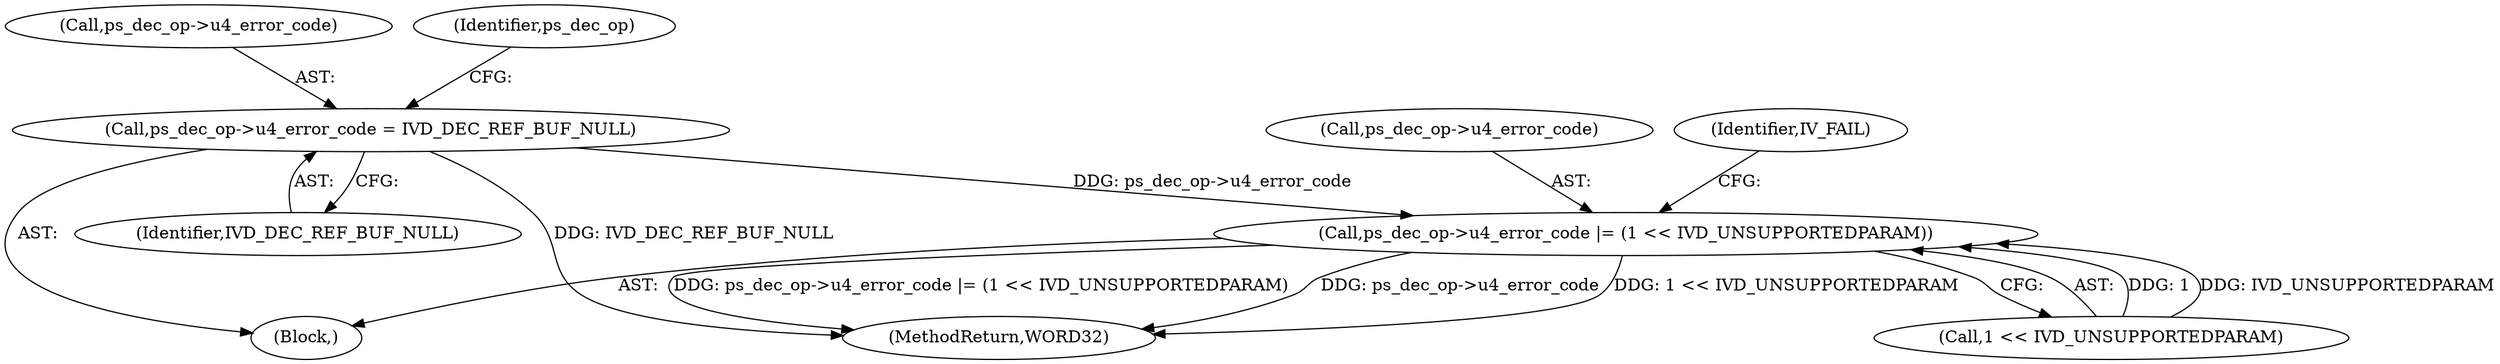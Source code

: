 digraph "0_Android_e86d3cfd2bc28dac421092106751e5638d54a848@pointer" {
"1000591" [label="(Call,ps_dec_op->u4_error_code = IVD_DEC_REF_BUF_NULL)"];
"1000596" [label="(Call,ps_dec_op->u4_error_code |= (1 << IVD_UNSUPPORTEDPARAM))"];
"1000596" [label="(Call,ps_dec_op->u4_error_code |= (1 << IVD_UNSUPPORTEDPARAM))"];
"1000590" [label="(Block,)"];
"1000592" [label="(Call,ps_dec_op->u4_error_code)"];
"1000600" [label="(Call,1 << IVD_UNSUPPORTEDPARAM)"];
"1000597" [label="(Call,ps_dec_op->u4_error_code)"];
"1000591" [label="(Call,ps_dec_op->u4_error_code = IVD_DEC_REF_BUF_NULL)"];
"1000598" [label="(Identifier,ps_dec_op)"];
"1000604" [label="(Identifier,IV_FAIL)"];
"1002272" [label="(MethodReturn,WORD32)"];
"1000595" [label="(Identifier,IVD_DEC_REF_BUF_NULL)"];
"1000591" -> "1000590"  [label="AST: "];
"1000591" -> "1000595"  [label="CFG: "];
"1000592" -> "1000591"  [label="AST: "];
"1000595" -> "1000591"  [label="AST: "];
"1000598" -> "1000591"  [label="CFG: "];
"1000591" -> "1002272"  [label="DDG: IVD_DEC_REF_BUF_NULL"];
"1000591" -> "1000596"  [label="DDG: ps_dec_op->u4_error_code"];
"1000596" -> "1000590"  [label="AST: "];
"1000596" -> "1000600"  [label="CFG: "];
"1000597" -> "1000596"  [label="AST: "];
"1000600" -> "1000596"  [label="AST: "];
"1000604" -> "1000596"  [label="CFG: "];
"1000596" -> "1002272"  [label="DDG: ps_dec_op->u4_error_code"];
"1000596" -> "1002272"  [label="DDG: 1 << IVD_UNSUPPORTEDPARAM"];
"1000596" -> "1002272"  [label="DDG: ps_dec_op->u4_error_code |= (1 << IVD_UNSUPPORTEDPARAM)"];
"1000600" -> "1000596"  [label="DDG: 1"];
"1000600" -> "1000596"  [label="DDG: IVD_UNSUPPORTEDPARAM"];
}
